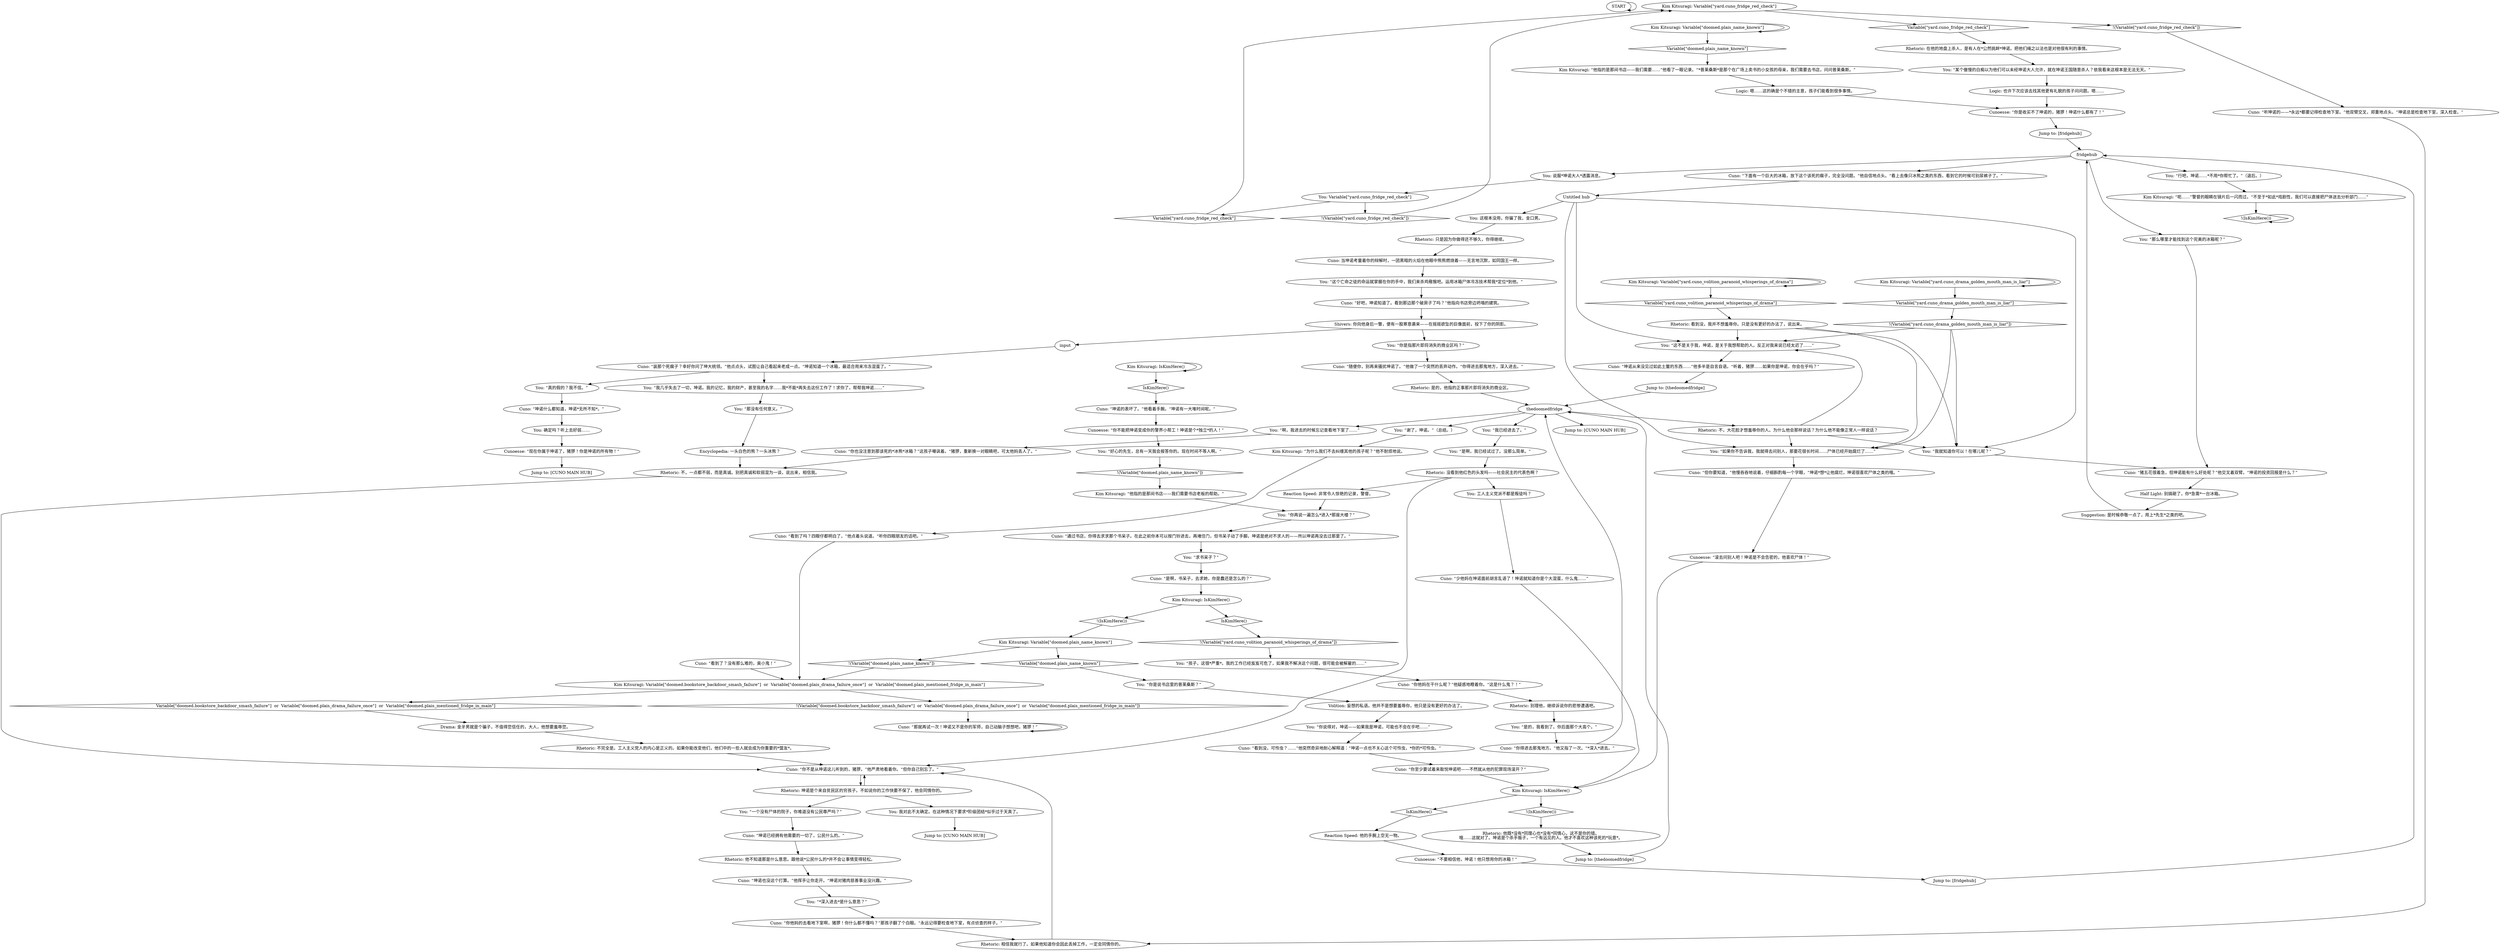 # YARD / CUNO FRIDGE
# Ask if Cuno knows a place you could stash the dead body.
# ==================================================
digraph G {
	  0 [label="START"];
	  1 [label="input"];
	  2 [label="You: “是的，我看到了。你后面那个大高个。”"];
	  3 [label="You: “我几乎失去了一切，坤诺。我的记忆，我的财产，甚至我的名字……我*不能*再失去这份工作了！求你了，帮帮我坤诺……”"];
	  4 [label="You: “我就知道你可以！在哪儿呢？”"];
	  5 [label="You: “你说得对，坤诺——如果我是坤诺，可能也不会在乎吧……”"];
	  6 [label="Kim Kitsuragi: Variable[\"yard.cuno_volition_paranoid_whisperings_of_drama\"]"];
	  7 [label="Variable[\"yard.cuno_volition_paranoid_whisperings_of_drama\"]", shape=diamond];
	  8 [label="!(Variable[\"yard.cuno_volition_paranoid_whisperings_of_drama\"])", shape=diamond];
	  9 [label="Kim Kitsuragi: Variable[\"doomed.plais_name_known\"]"];
	  10 [label="Variable[\"doomed.plais_name_known\"]", shape=diamond];
	  11 [label="!(Variable[\"doomed.plais_name_known\"])", shape=diamond];
	  12 [label="Cuno: “坤诺的表坏了。”他看着手腕。“坤诺有一大堆时间呢。”"];
	  13 [label="Kim Kitsuragi: “呃……”警督的眼睛在镜片后一闪而过。“不至于*如此*戏剧性，我们可以直接把尸体送去分析部门……”"];
	  14 [label="Cuno: “坤诺也没这个打算。”他挥手让你走开。“坤诺对猪肉慈善事业没兴趣。”"];
	  15 [label="Cunoesse: “你是收买不了坤诺的，猪猡！坤诺什么都有了！”"];
	  16 [label="Jump to: [CUNO MAIN HUB]"];
	  17 [label="Rhetoric: 没看到他红色的头发吗——社会民主的代表色啊？"];
	  18 [label="Cuno: “那就再试一次！坤诺又不是你的军师，自己动脑子想想吧，猪猡！”"];
	  19 [label="Jump to: [thedoomedfridge]"];
	  20 [label="Logic: 也许下次应该去找其他更有礼貌的孩子问问题。嗯……"];
	  21 [label="Cuno: 当坤诺考量着你的辩解时，一团黑暗的火焰在他眼中熊熊燃烧着——无言地沉默，如同国王一样。"];
	  22 [label="Drama: 金牙男就是个骗子，不值得您信任的，大人，他想要羞辱您。"];
	  23 [label="You: “是啊，我已经试过了。没那么简单。”"];
	  24 [label="Cuno: “你也没注意到那该死的*冰熊*冰箱？”这孩子嘲讽着。“猪猡，重新换一对眼睛吧，可太他妈丢人了。”"];
	  25 [label="Cuno: “听坤诺的——*永远*都要记得检查地下室。”他双臂交叉，郑重地点头。“坤诺总是检查地下室，深入检查。”"];
	  26 [label="Rhetoric: 坤诺是个来自贫民区的穷孩子。不如说你的工作快要不保了，他会同情你的。"];
	  27 [label="Cunoesse: “现在你属于坤诺了，猪猡！你是坤诺的所有物！”"];
	  28 [label="Rhetoric: 不，一点都不弱，而是真诚。别把真诚和软弱混为一谈，说出来，相信我。"];
	  29 [label="Jump to: [thedoomedfridge]"];
	  30 [label="Untitled hub"];
	  31 [label="Encyclopedia: 一头白色的熊？一头冰熊？"];
	  32 [label="Rhetoric: 相信我就行了。如果他知道你会因此丢掉工作，一定会同情你的。"];
	  33 [label="Cuno: “下面有一个巨大的冰箱，放下这个该死的瘸子，完全没问题。”他自信地点头。“看上去像只冰熊之类的东西，看到它的时候可别尿裤子了。”"];
	  34 [label="You: “一个没有尸体的院子，你难道没有公民尊严吗？”"];
	  35 [label="You: 确定吗？听上去好弱……"];
	  36 [label="You: “那么哪里才能找到这个完美的冰箱呢？”"];
	  37 [label="You: “好心的先生，总有一天我会报答你的。现在时间不等人啊。”"];
	  38 [label="Jump to: [CUNO MAIN HUB]"];
	  39 [label="You: “*深入进去*是什么意思？”"];
	  40 [label="Cunoesse: “你不能把坤诺变成你的警界小帮工！坤诺是个*独立*的人！”"];
	  41 [label="Reaction Speed: 他的手腕上空无一物。"];
	  42 [label="Kim Kitsuragi: “为什么我们不去纠缠其他的孩子呢？”他不耐烦地说。"];
	  43 [label="Cuno: “你不是从坤诺这儿听到的，猪猡。”他严肃地看着你。“但你自己别忘了。”"];
	  44 [label="You: “孩子，这很*严重*。我的工作已经岌岌可危了，如果我不解决这个问题，很可能会被解雇的……”"];
	  45 [label="Rhetoric: 不，大花脸才想羞辱你的人。为什么他会那样说话？为什么他不能像正常人一样说话？"];
	  46 [label="You: “你再说一遍怎么*进入*那座大楼？”"];
	  47 [label="Cuno: “看到了吗？四眼仔都明白了，”他点着头说道。“听你四眼朋友的话吧。”"];
	  48 [label="Logic: 嗯……这的确是个不错的主意，孩子们能看到很多事情。"];
	  49 [label="Reaction Speed: 非常令人惊艳的记录，警督。"];
	  50 [label="You: “那没有任何意义。”"];
	  51 [label="Kim Kitsuragi: IsKimHere()"];
	  52 [label="IsKimHere()", shape=diamond];
	  53 [label="!(IsKimHere())", shape=diamond];
	  54 [label="Cuno: “坤诺从来没见过如此土鳖的东西……”他多半是自言自语。“听着，猪猡……如果你是坤诺，你会在乎吗？”"];
	  55 [label="Cuno: “少他妈在坤诺面前胡言乱语了！坤诺就知道你是个大混蛋，什么鬼……”"];
	  56 [label="Rhetoric: 不完全是。工人主义党人的内心是正义的。如果你能改变他们，他们中的一些人就会成为你重要的*盟友*。"];
	  57 [label="Kim Kitsuragi: Variable[\"yard.cuno_drama_golden_mouth_man_is_liar\"]"];
	  58 [label="Variable[\"yard.cuno_drama_golden_mouth_man_is_liar\"]", shape=diamond];
	  59 [label="!(Variable[\"yard.cuno_drama_golden_mouth_man_is_liar\"])", shape=diamond];
	  60 [label="Volition: 妄想的私语。他并不是想要羞辱你，他只是没有更好的办法了。"];
	  61 [label="Cuno: “看到了？没有那么难的，臭小鬼！”"];
	  62 [label="Kim Kitsuragi: Variable[\"yard.cuno_fridge_red_check\"]"];
	  63 [label="Variable[\"yard.cuno_fridge_red_check\"]", shape=diamond];
	  64 [label="!(Variable[\"yard.cuno_fridge_red_check\"])", shape=diamond];
	  65 [label="Kim Kitsuragi: Variable[\"doomed.bookstore_backdoor_smash_failure\"]  or  Variable[\"doomed.plais_drama_failure_once\"]  or  Variable[\"doomed.plais_mentioned_fridge_in_main\"]"];
	  66 [label="Variable[\"doomed.bookstore_backdoor_smash_failure\"]  or  Variable[\"doomed.plais_drama_failure_once\"]  or  Variable[\"doomed.plais_mentioned_fridge_in_main\"]", shape=diamond];
	  67 [label="!(Variable[\"doomed.bookstore_backdoor_smash_failure\"]  or  Variable[\"doomed.plais_drama_failure_once\"]  or  Variable[\"doomed.plais_mentioned_fridge_in_main\"])", shape=diamond];
	  68 [label="Rhetoric: 是的，他指的正事那片即将消失的商业区。"];
	  69 [label="Kim Kitsuragi: IsKimHere()"];
	  70 [label="IsKimHere()", shape=diamond];
	  71 [label="!(IsKimHere())", shape=diamond];
	  72 [label="Rhetoric: 在他的地盘上杀人，是有人在*公然挑衅*坤诺。把他们绳之以法也是对他很有利的事情。"];
	  73 [label="Cuno: “你得进去那鬼地方。”他又指了一次。“*深入*进去。”"];
	  74 [label="Cuno: “猪五花很着急，但坤诺能有什么好处呢？”他交叉着双臂。“坤诺的投资回报是什么？”"];
	  75 [label="You: “这不是关于我，坤诺，是关于我想帮助的人。反正对我来说已经太迟了……”"];
	  76 [label="You: 我对此不太确定。在这种情况下要求*阶级团结*似乎过于天真了。"];
	  77 [label="Cuno: “好吧，坤诺知道了。看到那边那个破房子了吗？”他指向书店旁边坍塌的建筑。"];
	  78 [label="Cuno: “但你要知道，”他慢吞吞地说着，仔细斟酌每一个字眼，“坤诺*想*让他腐烂，坤诺很喜欢尸体之类的哦。”"];
	  79 [label="You: “求书呆子？”"];
	  80 [label="Shivers: 你向他身后一瞥，便有一股寒意袭来——在摇摇欲坠的巨像面前，投下了你的阴影。"];
	  81 [label="Cuno: “随便你，别再来骚扰坤诺了。”他做了一个突然的丢弃动作。“你得进去那鬼地方，深入进去。”"];
	  82 [label="Cuno: “坤诺什么都知道，坤诺*无所不知*。”"];
	  83 [label="Cuno: “你至少要试着来取悦坤诺吧——不然就从他的犯罪现场滚开？”"];
	  84 [label="Suggestion: 是时候恭敬一点了，用上*先生*之类的吧。"];
	  85 [label="You: “如果你不告诉我，我就得去问别人，那要花很长时间……尸体已经开始腐烂了……”"];
	  86 [label="Rhetoric: 只是因为你做得还不够久，你得继续。"];
	  87 [label="Half Light: 别搞砸了，你*急需*一台冰箱。"];
	  88 [label="You: “啊，我进去的时候忘记查看地下室了……”"];
	  89 [label="Cuno: “装那个死瘸子？幸好你问了坤大统领。”他点点头，试图让自己看起来老成一点。“坤诺知道一个冰箱，最适合用来冷冻混蛋了。”"];
	  90 [label="Cuno: “你他妈的去看地下室啊，猪猡！你什么都不懂吗？”那孩子翻了个白眼。“永远记得要检查地下室，有点侦查的样子。”"];
	  91 [label="You: “这个亡命之徒的命运就掌握在你的手中，我们来杀鸡儆猴吧。运用冰箱尸体冷冻技术帮我*定位*到他。”"];
	  92 [label="Kim Kitsuragi: Variable[\"doomed.plais_name_known\"]"];
	  93 [label="Variable[\"doomed.plais_name_known\"]", shape=diamond];
	  94 [label="!(Variable[\"doomed.plais_name_known\"])", shape=diamond];
	  95 [label="You: “你是说书店里的普莱桑斯？”"];
	  96 [label="Cuno: “是啊，书呆子，去求她，你是蠢还是怎么的？”"];
	  97 [label="fridgehub"];
	  98 [label="Jump to: [fridgehub]"];
	  99 [label="Rhetoric: 看到没，我并不想羞辱你。只是没有更好的办法了，说出来。"];
	  100 [label="Cuno: “通过书店，你得去求求那个书呆子。在此之前你本可以按门铃进去，再堵住门，但书呆子动了手脚。坤诺是绝对不求人的——所以坤诺再没去过那里了。”"];
	  101 [label="Rhetoric: 别理他，继续诉说你的悲惨遭遇吧。"];
	  102 [label="Cuno: “你他妈在干什么呢？”他疑惑地瞪着你。“这是什么鬼？！”"];
	  103 [label="You: “真的假的？我不信。”"];
	  104 [label="You: “某个傲慢的白痴以为他们可以未经坤诺大人允许，就在坤诺王国随意杀人？依我看来这根本是无法无天。”"];
	  105 [label="Cuno: “坤诺已经拥有他需要的一切了，公民什么的。”"];
	  106 [label="You: “你是指那片即将消失的商业区吗？”"];
	  107 [label="Jump to: [CUNO MAIN HUB]"];
	  108 [label="Jump to: [fridgehub]"];
	  109 [label="Kim Kitsuragi: “他指的是那间书店——我们需要书店老板的帮助。”"];
	  110 [label="thedoomedfridge"];
	  111 [label="You: “谢了，坤诺。”（总结。）"];
	  112 [label="You: 说服*坤诺大人*透露消息。"];
	  113 [label="You: Variable[\"yard.cuno_fridge_red_check\"]"];
	  114 [label="Variable[\"yard.cuno_fridge_red_check\"]", shape=diamond];
	  115 [label="!(Variable[\"yard.cuno_fridge_red_check\"])", shape=diamond];
	  116 [label="Rhetoric: 他不知道那是什么意思。跟他说*公民什么的*并不会让事情变得轻松。"];
	  117 [label="You: 工人主义党派不都是叛徒吗？"];
	  118 [label="Kim Kitsuragi: “他指的是那间书店——我们需要……”他看了一眼记录。“*普莱桑斯*是那个在广场上卖书的小女孩的母亲，我们需要去书店，问问普莱桑斯。”"];
	  119 [label="Kim Kitsuragi: IsKimHere()"];
	  120 [label="IsKimHere()", shape=diamond];
	  121 [label="!(IsKimHere())", shape=diamond];
	  122 [label="You: “行吧，坤诺……*不用*你帮忙了。”（退后。）"];
	  123 [label="You: “我已经进去了。”"];
	  124 [label="Cunoesse: “不要相信他，坤诺！他只想用你的冰箱！”"];
	  125 [label="Cuno: “看到没，可怜虫？……”他突然奇异地耐心解释道：“坤诺一点也不关心这个可怜虫，*你的*可怜虫。”"];
	  126 [label="Cunoesse: “滚去问别人吧！坤诺是不会告密的，他喜欢尸体！”"];
	  127 [label="You: 这根本没用，你骗了我，金口男。"];
	  128 [label="Rhetoric: 他既*没有*同理心也*没有*同情心，这不是你的错。\n哦……这就对了。坤诺是个杀手贩子，一个有远见的人。他才不喜欢这种该死的*玩意*。"];
	  0 -> 0
	  1 -> 89
	  2 -> 73
	  3 -> 50
	  4 -> 74
	  5 -> 125
	  6 -> 6
	  6 -> 7
	  7 -> 99
	  8 -> 44
	  9 -> 9
	  9 -> 10
	  10 -> 118
	  11 -> 109
	  12 -> 40
	  13 -> 53
	  14 -> 39
	  15 -> 108
	  17 -> 49
	  17 -> 43
	  17 -> 117
	  18 -> 18
	  19 -> 110
	  20 -> 15
	  21 -> 91
	  22 -> 56
	  23 -> 17
	  24 -> 28
	  25 -> 32
	  26 -> 34
	  26 -> 43
	  26 -> 76
	  27 -> 107
	  28 -> 43
	  29 -> 110
	  30 -> 75
	  30 -> 4
	  30 -> 85
	  30 -> 127
	  31 -> 28
	  32 -> 43
	  33 -> 30
	  34 -> 105
	  35 -> 27
	  36 -> 74
	  37 -> 11
	  39 -> 90
	  40 -> 37
	  41 -> 124
	  42 -> 47
	  43 -> 26
	  44 -> 102
	  45 -> 75
	  45 -> 4
	  45 -> 85
	  46 -> 100
	  47 -> 65
	  48 -> 15
	  49 -> 46
	  50 -> 31
	  51 -> 51
	  51 -> 52
	  52 -> 12
	  53 -> 53
	  54 -> 29
	  55 -> 119
	  56 -> 43
	  57 -> 57
	  57 -> 58
	  58 -> 59
	  59 -> 75
	  59 -> 4
	  59 -> 85
	  60 -> 5
	  61 -> 65
	  62 -> 64
	  62 -> 63
	  63 -> 72
	  64 -> 25
	  65 -> 66
	  65 -> 67
	  66 -> 22
	  67 -> 18
	  68 -> 110
	  69 -> 70
	  69 -> 71
	  70 -> 8
	  71 -> 92
	  72 -> 104
	  73 -> 110
	  74 -> 87
	  75 -> 54
	  76 -> 16
	  77 -> 80
	  78 -> 126
	  79 -> 96
	  80 -> 1
	  80 -> 106
	  81 -> 68
	  82 -> 35
	  83 -> 119
	  84 -> 97
	  85 -> 78
	  86 -> 21
	  87 -> 84
	  88 -> 24
	  89 -> 3
	  89 -> 103
	  90 -> 32
	  91 -> 77
	  92 -> 93
	  92 -> 94
	  93 -> 95
	  94 -> 65
	  95 -> 60
	  96 -> 69
	  97 -> 112
	  97 -> 33
	  97 -> 122
	  97 -> 36
	  98 -> 97
	  99 -> 75
	  99 -> 4
	  99 -> 85
	  100 -> 79
	  101 -> 2
	  102 -> 101
	  103 -> 82
	  104 -> 20
	  105 -> 116
	  106 -> 81
	  108 -> 97
	  109 -> 46
	  110 -> 38
	  110 -> 45
	  110 -> 111
	  110 -> 88
	  110 -> 123
	  111 -> 42
	  112 -> 113
	  113 -> 114
	  113 -> 115
	  114 -> 62
	  115 -> 62
	  116 -> 14
	  117 -> 55
	  118 -> 48
	  119 -> 120
	  119 -> 121
	  120 -> 41
	  121 -> 128
	  122 -> 13
	  123 -> 23
	  124 -> 98
	  125 -> 83
	  126 -> 119
	  127 -> 86
	  128 -> 19
}

